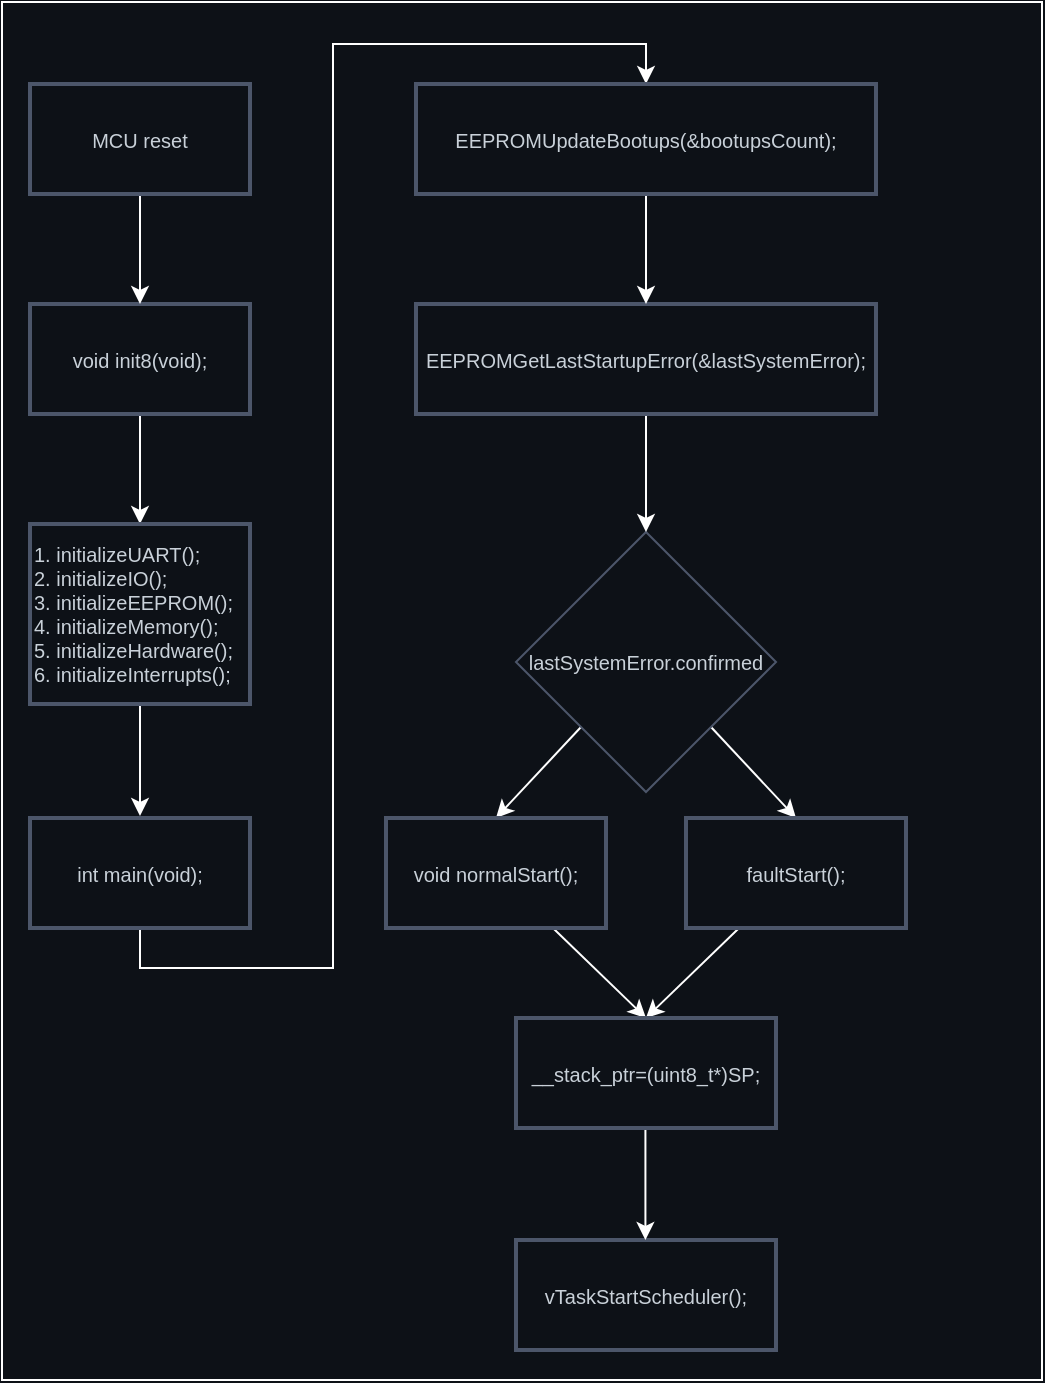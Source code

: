 <mxfile version="28.1.1">
  <diagram name="Page-1" id="_fgNbCBozK9R5fLy6JvO">
    <mxGraphModel dx="1317" dy="1103" grid="0" gridSize="10" guides="1" tooltips="1" connect="1" arrows="1" fold="1" page="0" pageScale="1" pageWidth="850" pageHeight="1100" background="light-dark(#0D1117,#0D1117)" math="0" shadow="0">
      <root>
        <mxCell id="0" />
        <mxCell id="1" parent="0" />
        <mxCell id="UJRjLYV5v_oAAFYebKkd-5" style="edgeStyle=orthogonalEdgeStyle;rounded=0;orthogonalLoop=1;jettySize=auto;html=1;entryX=0.5;entryY=0;entryDx=0;entryDy=0;strokeColor=#FFFFFF;" edge="1" parent="1" source="-oGY_kGoAMbRIR_1ziQC-6" target="UJRjLYV5v_oAAFYebKkd-4">
          <mxGeometry relative="1" as="geometry" />
        </mxCell>
        <mxCell id="-oGY_kGoAMbRIR_1ziQC-6" value="&lt;div&gt;void init8(void);&lt;/div&gt;" style="rounded=0;whiteSpace=wrap;html=1;fontSize=10;align=center;glass=0;shadow=0;strokeWidth=2;perimeterSpacing=0;strokeColor=#4C566A;fillColor=none;fontColor=#C9D1D9;verticalAlign=middle;spacingLeft=0;spacingTop=0;fontFamily=Helvetica;" parent="1" vertex="1">
          <mxGeometry x="210" width="110" height="55" as="geometry" />
        </mxCell>
        <mxCell id="UJRjLYV5v_oAAFYebKkd-3" style="edgeStyle=orthogonalEdgeStyle;rounded=0;orthogonalLoop=1;jettySize=auto;html=1;entryX=0.5;entryY=0;entryDx=0;entryDy=0;fontColor=light-dark(#ffffff, #ededed);strokeColor=#FFFFFF;" edge="1" parent="1" source="UJRjLYV5v_oAAFYebKkd-2" target="-oGY_kGoAMbRIR_1ziQC-6">
          <mxGeometry relative="1" as="geometry" />
        </mxCell>
        <mxCell id="UJRjLYV5v_oAAFYebKkd-2" value="&lt;div&gt;MCU reset&lt;/div&gt;" style="rounded=0;whiteSpace=wrap;html=1;fontSize=10;align=center;glass=0;shadow=0;strokeWidth=2;perimeterSpacing=0;strokeColor=#4C566A;fillColor=none;fontColor=#C9D1D9;verticalAlign=middle;spacingLeft=0;spacingTop=0;fontFamily=Helvetica;" vertex="1" parent="1">
          <mxGeometry x="210" y="-110" width="110" height="55" as="geometry" />
        </mxCell>
        <mxCell id="UJRjLYV5v_oAAFYebKkd-4" value="&lt;div&gt;1. initializeUART();&lt;/div&gt;&lt;div&gt;&lt;span style=&quot;background-color: transparent; color: light-dark(rgb(201, 209, 217), rgb(52, 59, 65));&quot;&gt;2. initializeIO();&lt;/span&gt;&lt;/div&gt;&lt;div&gt;&lt;span style=&quot;background-color: transparent; color: light-dark(rgb(201, 209, 217), rgb(52, 59, 65));&quot;&gt;3. initializeEEPROM();&lt;/span&gt;&lt;/div&gt;&lt;div&gt;&lt;span style=&quot;background-color: transparent; color: light-dark(rgb(201, 209, 217), rgb(52, 59, 65));&quot;&gt;4. initializeMemory();&lt;/span&gt;&lt;/div&gt;&lt;div&gt;&lt;span style=&quot;background-color: transparent; color: light-dark(rgb(201, 209, 217), rgb(52, 59, 65));&quot;&gt;5. initializeHardware();&lt;/span&gt;&lt;/div&gt;&lt;div&gt;6. initializeInterrupts();&lt;/div&gt;" style="rounded=0;whiteSpace=wrap;html=1;fontSize=10;align=left;glass=0;shadow=0;strokeWidth=2;perimeterSpacing=0;strokeColor=#4C566A;fillColor=none;fontColor=#C9D1D9;verticalAlign=middle;spacingLeft=0;spacingTop=0;fontFamily=Helvetica;" vertex="1" parent="1">
          <mxGeometry x="210" y="110" width="110" height="90" as="geometry" />
        </mxCell>
        <mxCell id="UJRjLYV5v_oAAFYebKkd-6" style="edgeStyle=orthogonalEdgeStyle;rounded=0;orthogonalLoop=1;jettySize=auto;html=1;entryX=0.5;entryY=0;entryDx=0;entryDy=0;strokeColor=#FFFFFF;" edge="1" parent="1">
          <mxGeometry relative="1" as="geometry">
            <mxPoint x="265" y="201" as="sourcePoint" />
            <mxPoint x="265" y="256" as="targetPoint" />
          </mxGeometry>
        </mxCell>
        <mxCell id="UJRjLYV5v_oAAFYebKkd-25" style="edgeStyle=orthogonalEdgeStyle;rounded=0;orthogonalLoop=1;jettySize=auto;html=1;entryX=0.5;entryY=0;entryDx=0;entryDy=0;strokeColor=#FFFFFF;exitX=0.5;exitY=1;exitDx=0;exitDy=0;" edge="1" parent="1" source="UJRjLYV5v_oAAFYebKkd-7" target="UJRjLYV5v_oAAFYebKkd-17">
          <mxGeometry relative="1" as="geometry">
            <mxPoint x="365.194" y="-42.873" as="targetPoint" />
          </mxGeometry>
        </mxCell>
        <mxCell id="UJRjLYV5v_oAAFYebKkd-7" value="&lt;div&gt;int main(void);&lt;/div&gt;" style="rounded=0;whiteSpace=wrap;html=1;fontSize=10;align=center;glass=0;shadow=0;strokeWidth=2;perimeterSpacing=0;strokeColor=#4C566A;fillColor=none;fontColor=#C9D1D9;verticalAlign=middle;spacingLeft=0;spacingTop=0;fontFamily=Helvetica;" vertex="1" parent="1">
          <mxGeometry x="210" y="257" width="110" height="55" as="geometry" />
        </mxCell>
        <mxCell id="UJRjLYV5v_oAAFYebKkd-12" style="rounded=0;orthogonalLoop=1;jettySize=auto;html=1;exitX=1;exitY=1;exitDx=0;exitDy=0;entryX=0.5;entryY=0;entryDx=0;entryDy=0;strokeColor=#FFFFFF;" edge="1" parent="1" source="UJRjLYV5v_oAAFYebKkd-8" target="UJRjLYV5v_oAAFYebKkd-11">
          <mxGeometry relative="1" as="geometry" />
        </mxCell>
        <mxCell id="UJRjLYV5v_oAAFYebKkd-13" style="rounded=0;orthogonalLoop=1;jettySize=auto;html=1;exitX=0;exitY=1;exitDx=0;exitDy=0;entryX=0.5;entryY=0;entryDx=0;entryDy=0;strokeColor=#FFFFFF;" edge="1" parent="1" source="UJRjLYV5v_oAAFYebKkd-8" target="UJRjLYV5v_oAAFYebKkd-10">
          <mxGeometry relative="1" as="geometry" />
        </mxCell>
        <mxCell id="UJRjLYV5v_oAAFYebKkd-8" value="&lt;span style=&quot;color: rgb(201, 209, 217); font-size: 10px;&quot;&gt;lastSystemError.confirmed&lt;/span&gt;" style="rhombus;whiteSpace=wrap;html=1;fillColor=none;strokeColor=light-dark(#4c566a, #ededed);" vertex="1" parent="1">
          <mxGeometry x="453" y="114" width="130" height="130" as="geometry" />
        </mxCell>
        <mxCell id="UJRjLYV5v_oAAFYebKkd-21" style="rounded=0;orthogonalLoop=1;jettySize=auto;html=1;entryX=0.5;entryY=0;entryDx=0;entryDy=0;strokeColor=#FFFFFF;" edge="1" parent="1" source="UJRjLYV5v_oAAFYebKkd-10" target="UJRjLYV5v_oAAFYebKkd-19">
          <mxGeometry relative="1" as="geometry" />
        </mxCell>
        <mxCell id="UJRjLYV5v_oAAFYebKkd-10" value="void normalStart();" style="rounded=0;whiteSpace=wrap;html=1;fontSize=10;align=center;glass=0;shadow=0;strokeWidth=2;perimeterSpacing=0;strokeColor=#4C566A;fillColor=none;fontColor=#C9D1D9;verticalAlign=middle;spacingLeft=0;spacingTop=0;fontFamily=Helvetica;" vertex="1" parent="1">
          <mxGeometry x="388" y="257" width="110" height="55" as="geometry" />
        </mxCell>
        <mxCell id="UJRjLYV5v_oAAFYebKkd-22" style="rounded=0;orthogonalLoop=1;jettySize=auto;html=1;entryX=0.5;entryY=0;entryDx=0;entryDy=0;strokeColor=#FFFFFF;" edge="1" parent="1" source="UJRjLYV5v_oAAFYebKkd-11" target="UJRjLYV5v_oAAFYebKkd-19">
          <mxGeometry relative="1" as="geometry" />
        </mxCell>
        <mxCell id="UJRjLYV5v_oAAFYebKkd-11" value="&lt;div&gt;faultStart();&lt;/div&gt;" style="rounded=0;whiteSpace=wrap;html=1;fontSize=10;align=center;glass=0;shadow=0;strokeWidth=2;perimeterSpacing=0;strokeColor=#4C566A;fillColor=none;fontColor=#C9D1D9;verticalAlign=middle;spacingLeft=0;spacingTop=0;fontFamily=Helvetica;" vertex="1" parent="1">
          <mxGeometry x="538" y="257" width="110" height="55" as="geometry" />
        </mxCell>
        <mxCell id="UJRjLYV5v_oAAFYebKkd-15" style="edgeStyle=orthogonalEdgeStyle;rounded=0;orthogonalLoop=1;jettySize=auto;html=1;entryX=0.5;entryY=0;entryDx=0;entryDy=0;strokeColor=#FFFFFF;" edge="1" parent="1" source="UJRjLYV5v_oAAFYebKkd-14" target="UJRjLYV5v_oAAFYebKkd-8">
          <mxGeometry relative="1" as="geometry" />
        </mxCell>
        <mxCell id="UJRjLYV5v_oAAFYebKkd-14" value="&lt;div&gt;EEPROMGetLastStartupError(&amp;amp;lastSystemError);&lt;/div&gt;" style="rounded=0;whiteSpace=wrap;html=1;fontSize=10;align=center;glass=0;shadow=0;strokeWidth=2;perimeterSpacing=0;strokeColor=#4C566A;fillColor=none;fontColor=#C9D1D9;verticalAlign=middle;spacingLeft=0;spacingTop=0;fontFamily=Helvetica;" vertex="1" parent="1">
          <mxGeometry x="403" width="230" height="55" as="geometry" />
        </mxCell>
        <mxCell id="UJRjLYV5v_oAAFYebKkd-18" style="edgeStyle=orthogonalEdgeStyle;rounded=0;orthogonalLoop=1;jettySize=auto;html=1;entryX=0.5;entryY=0;entryDx=0;entryDy=0;strokeColor=#FFFFFF;" edge="1" parent="1" source="UJRjLYV5v_oAAFYebKkd-17" target="UJRjLYV5v_oAAFYebKkd-14">
          <mxGeometry relative="1" as="geometry" />
        </mxCell>
        <mxCell id="UJRjLYV5v_oAAFYebKkd-17" value="&lt;div&gt;EEPROMUpdateBootups(&amp;amp;bootupsCount);&lt;/div&gt;" style="rounded=0;whiteSpace=wrap;html=1;fontSize=10;align=center;glass=0;shadow=0;strokeWidth=2;perimeterSpacing=0;strokeColor=#4C566A;fillColor=none;fontColor=#C9D1D9;verticalAlign=middle;spacingLeft=0;spacingTop=0;fontFamily=Helvetica;" vertex="1" parent="1">
          <mxGeometry x="403" y="-110" width="230" height="55" as="geometry" />
        </mxCell>
        <mxCell id="UJRjLYV5v_oAAFYebKkd-19" value="__stack_ptr=(uint8_t*)SP;" style="rounded=0;whiteSpace=wrap;html=1;fontSize=10;align=center;glass=0;shadow=0;strokeWidth=2;perimeterSpacing=0;strokeColor=#4C566A;fillColor=none;fontColor=#C9D1D9;verticalAlign=middle;spacingLeft=0;spacingTop=0;fontFamily=Helvetica;" vertex="1" parent="1">
          <mxGeometry x="453" y="357" width="130" height="55" as="geometry" />
        </mxCell>
        <mxCell id="UJRjLYV5v_oAAFYebKkd-20" value="vTaskStartScheduler();" style="rounded=0;whiteSpace=wrap;html=1;fontSize=10;align=center;glass=0;shadow=0;strokeWidth=2;perimeterSpacing=0;strokeColor=#4C566A;fillColor=none;fontColor=#C9D1D9;verticalAlign=middle;spacingLeft=0;spacingTop=0;fontFamily=Helvetica;" vertex="1" parent="1">
          <mxGeometry x="453" y="468" width="130" height="55" as="geometry" />
        </mxCell>
        <mxCell id="UJRjLYV5v_oAAFYebKkd-24" style="edgeStyle=orthogonalEdgeStyle;rounded=0;orthogonalLoop=1;jettySize=auto;html=1;entryX=0.5;entryY=0;entryDx=0;entryDy=0;strokeColor=#FFFFFF;" edge="1" parent="1">
          <mxGeometry relative="1" as="geometry">
            <mxPoint x="517.71" y="413" as="sourcePoint" />
            <mxPoint x="517.71" y="468" as="targetPoint" />
          </mxGeometry>
        </mxCell>
        <mxCell id="UJRjLYV5v_oAAFYebKkd-26" value="" style="rounded=0;whiteSpace=wrap;html=1;fillColor=none;strokeColor=#FFFFFF;" vertex="1" parent="1">
          <mxGeometry x="196" y="-151" width="520" height="689" as="geometry" />
        </mxCell>
      </root>
    </mxGraphModel>
  </diagram>
</mxfile>

